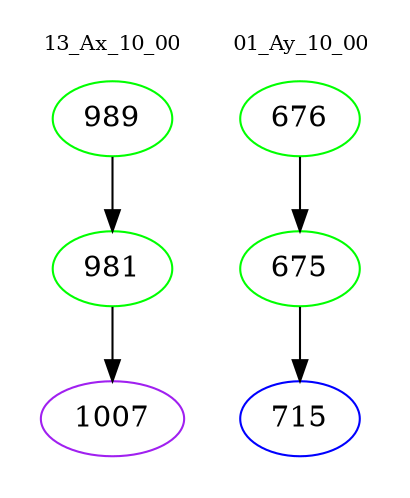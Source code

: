 digraph{
subgraph cluster_0 {
color = white
label = "13_Ax_10_00";
fontsize=10;
T0_989 [label="989", color="green"]
T0_989 -> T0_981 [color="black"]
T0_981 [label="981", color="green"]
T0_981 -> T0_1007 [color="black"]
T0_1007 [label="1007", color="purple"]
}
subgraph cluster_1 {
color = white
label = "01_Ay_10_00";
fontsize=10;
T1_676 [label="676", color="green"]
T1_676 -> T1_675 [color="black"]
T1_675 [label="675", color="green"]
T1_675 -> T1_715 [color="black"]
T1_715 [label="715", color="blue"]
}
}
